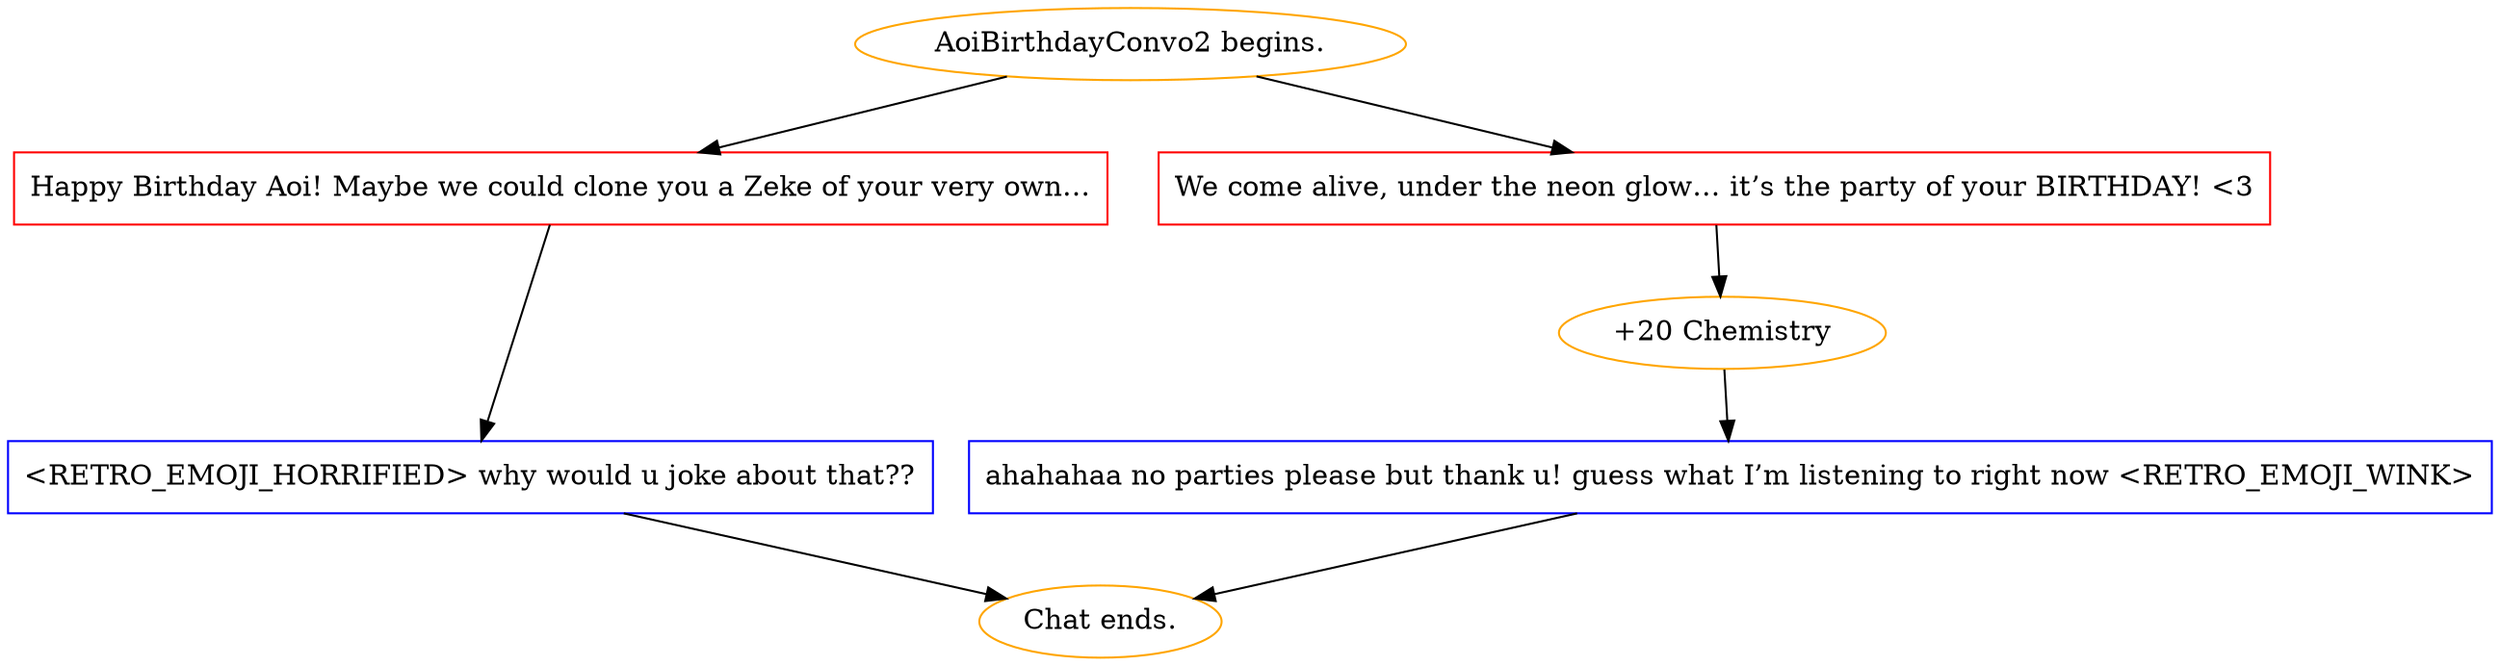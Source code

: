 digraph {
	"AoiBirthdayConvo2 begins." [color=orange];
		"AoiBirthdayConvo2 begins." -> j2612945502;
		"AoiBirthdayConvo2 begins." -> j789370822;
	j2612945502 [label="Happy Birthday Aoi! Maybe we could clone you a Zeke of your very own…",shape=box,color=red];
		j2612945502 -> j2033395564;
	j789370822 [label="We come alive, under the neon glow… it’s the party of your BIRTHDAY! <3",shape=box,color=red];
		j789370822 -> j86161348;
	j2033395564 [label="<RETRO_EMOJI_HORRIFIED> why would u joke about that??",shape=box,color=blue];
		j2033395564 -> "Chat ends.";
	j86161348 [label="+20 Chemistry",color=orange];
		j86161348 -> j1177825903;
	"Chat ends." [color=orange];
	j1177825903 [label="ahahahaa no parties please but thank u! guess what I’m listening to right now <RETRO_EMOJI_WINK>",shape=box,color=blue];
		j1177825903 -> "Chat ends.";
}